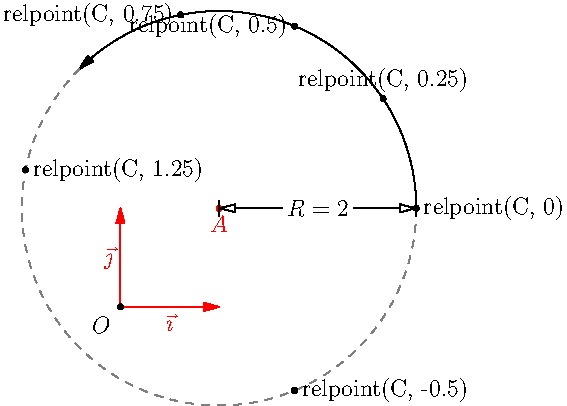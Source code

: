import geometry;
size(10cm,0);

// currentcoordsys=cartesiansystem((1,2), i=(1,0.5), j=(-0.5,.75));
show(currentcoordsys, xpen=invisible);

point A=(1,1);
dot("$A$", A, S, red);

arc C=arc(circle(A, 2), 0, 135);
draw(C, Arrow);

/*<asyxml><view file="modules/geometry.asy" type="real" signature="degrees(arc)"/></asyxml>*/
write(degrees(C)); // Output is 225

draw(complementary(C), grey+dashed);
distance("$R=2$",A,point(C,0),0);

/*<asyxml><view file="modules/geometry.asy" type="point" signature="relpoint(arc,real)"/></asyxml>*/
dot("relpoint(C, 0)", relpoint(C,0),E);

/*<asyxml><view file="modules/geometry.asy" type="point" signature="point(arc,abscissa)"/></asyxml>*/
dot("relpoint(C, 0.25)", point(C,Relative(0.25)),N);// point(C,Relative(0.25)) is similar to relpoint(C,0.25)
dot("relpoint(C, -0.5)", relpoint(C,-0.5),E);
dot("relpoint(C, 0.5)",  relpoint(C,0.5),W);
dot("relpoint(C, 0.75)", relpoint(C,0.75),W);
dot("relpoint(C, 1.25)", relpoint(C,1.25),E);